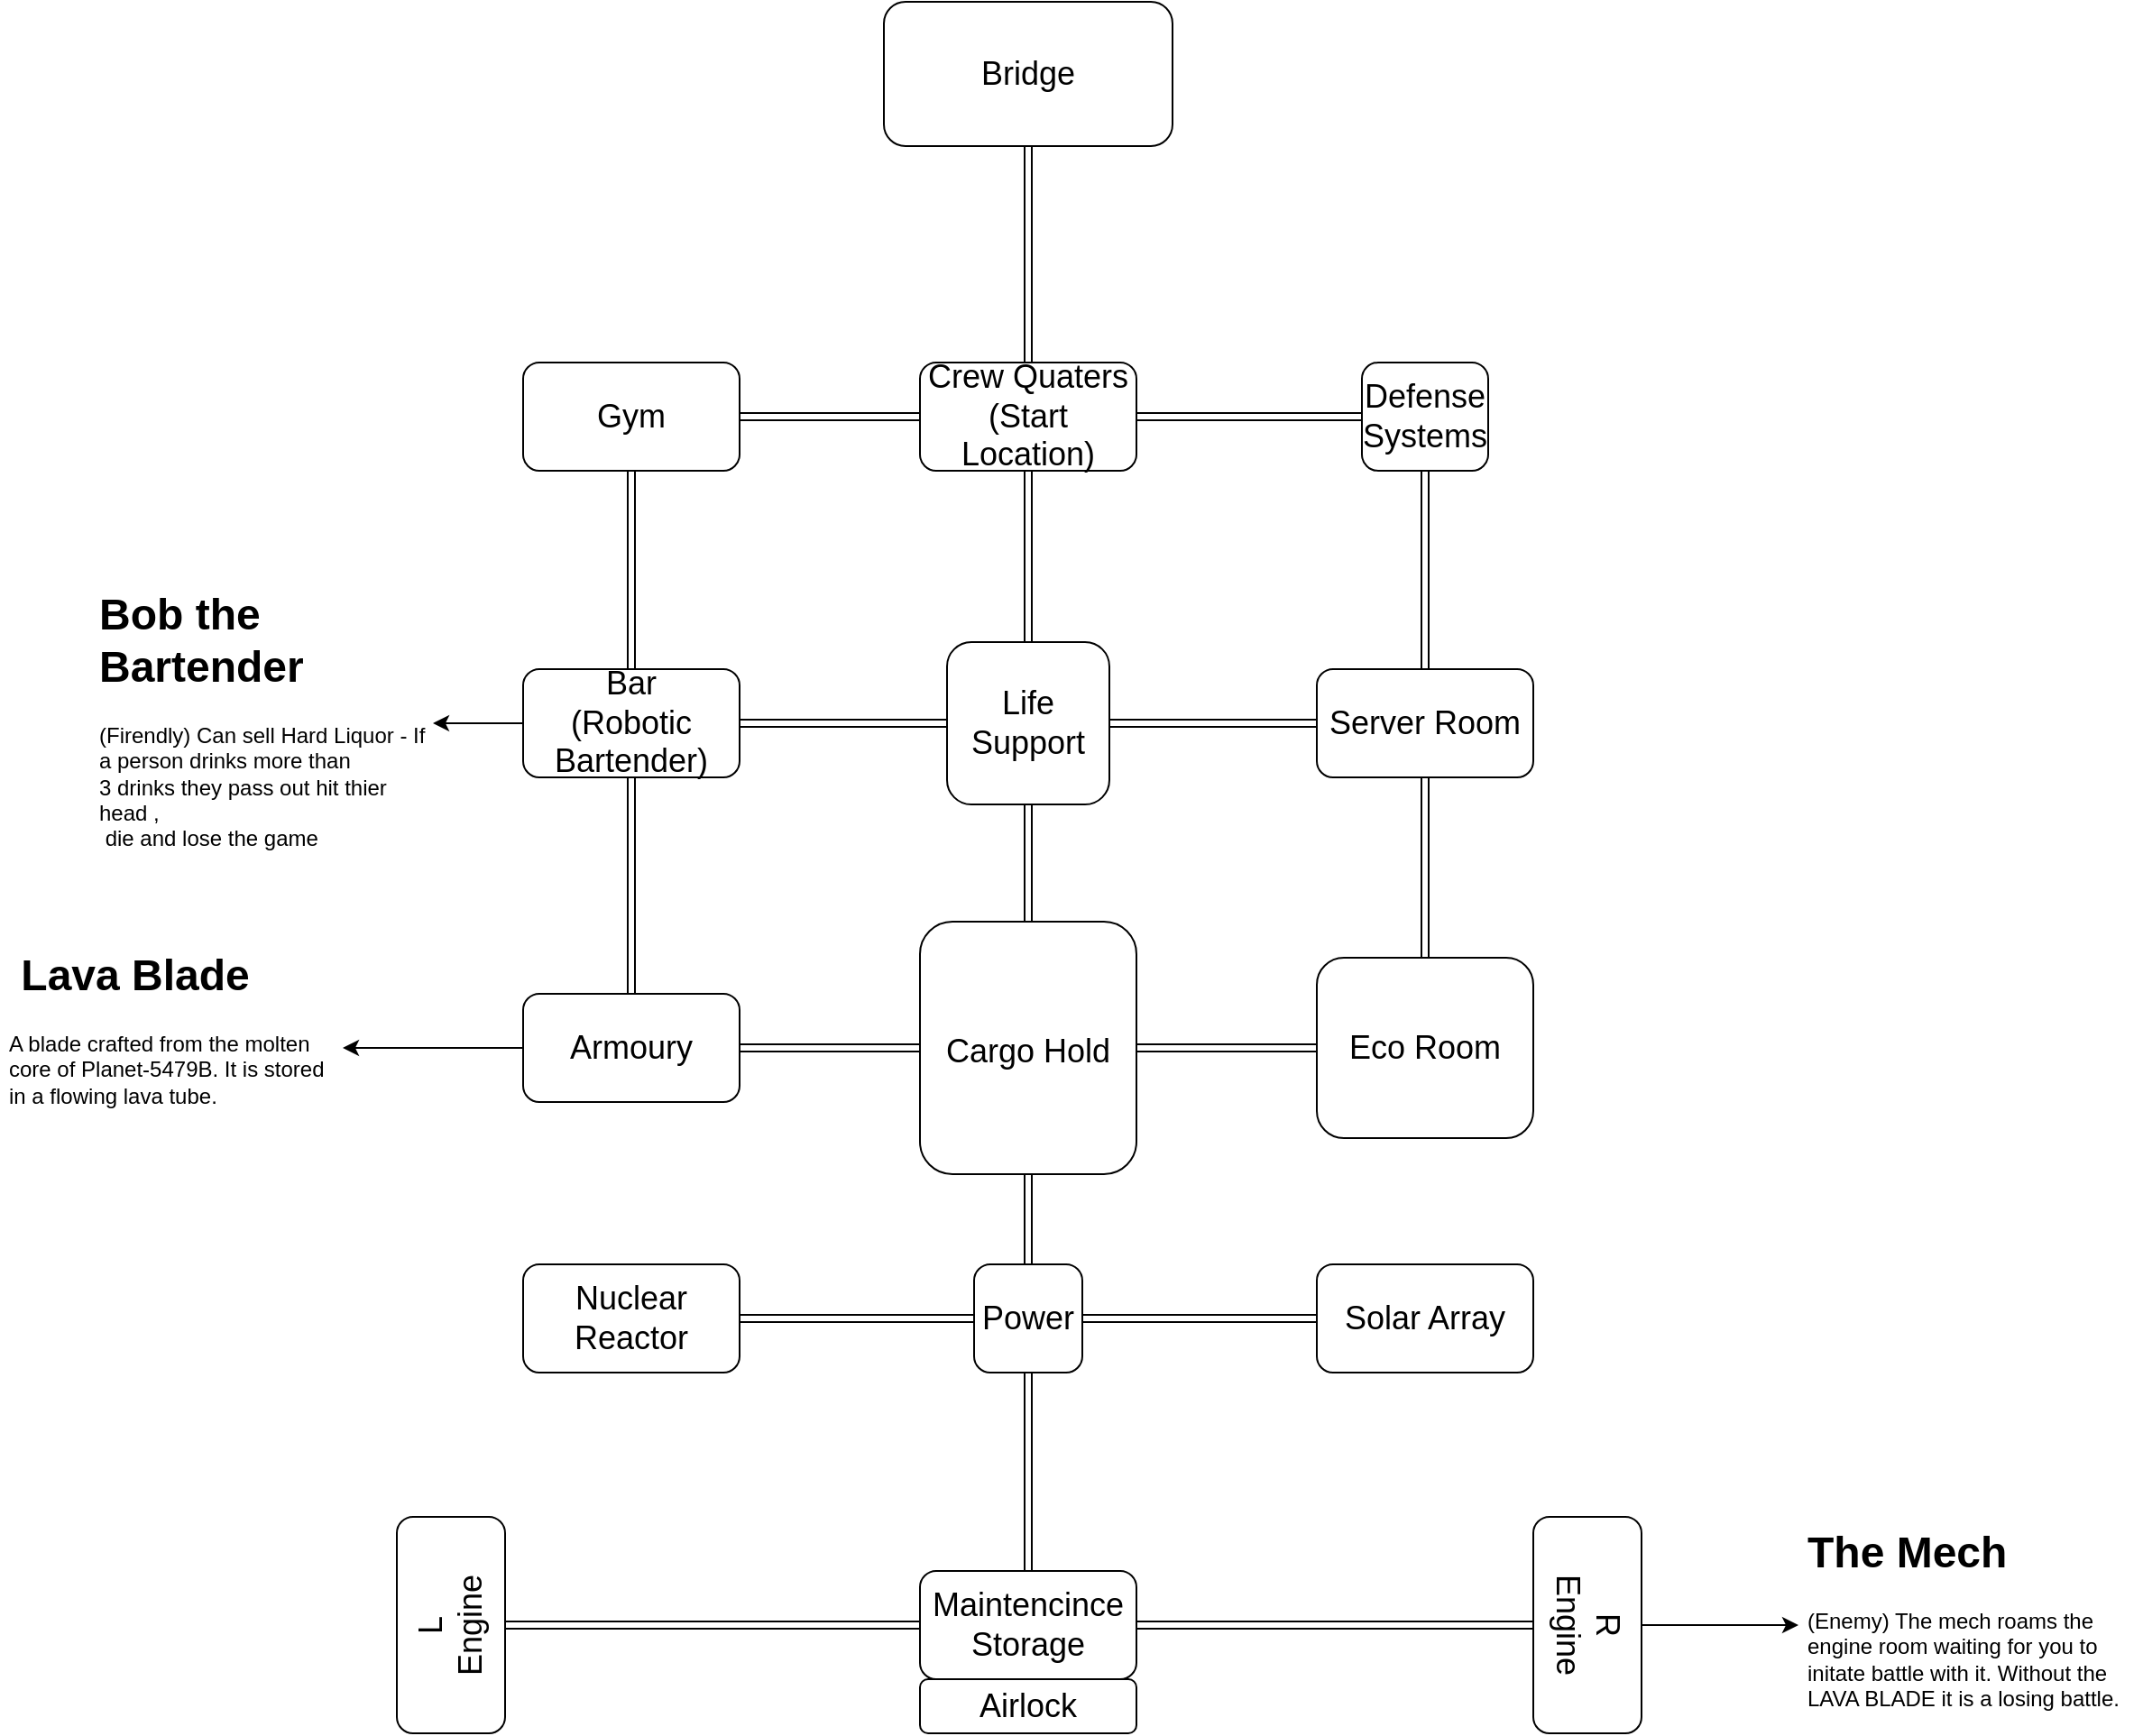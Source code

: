 <mxfile version="20.3.0" type="device"><diagram id="j23g2CPSvfq4U4aHqqEd" name="Page-1"><mxGraphModel dx="2842" dy="1024" grid="1" gridSize="10" guides="1" tooltips="1" connect="1" arrows="1" fold="1" page="1" pageScale="1" pageWidth="827" pageHeight="1169" math="0" shadow="0"><root><mxCell id="0"/><mxCell id="1" parent="0"/><mxCell id="99oIqnYsv9EuBQdwKb6u-18" style="edgeStyle=orthogonalEdgeStyle;shape=link;rounded=0;orthogonalLoop=1;jettySize=auto;html=1;fontSize=18;" parent="1" source="UO2jTOMd5ho7yinw0ZXf-1" target="99oIqnYsv9EuBQdwKb6u-4" edge="1"><mxGeometry relative="1" as="geometry"/></mxCell><mxCell id="UO2jTOMd5ho7yinw0ZXf-1" value="&lt;font style=&quot;font-size: 18px&quot;&gt;Bridge&lt;/font&gt;" style="rounded=1;whiteSpace=wrap;html=1;" parent="1" vertex="1"><mxGeometry x="320" y="40" width="160" height="80" as="geometry"/></mxCell><mxCell id="UO2jTOMd5ho7yinw0ZXf-2" value="&lt;font style=&quot;font-size: 18px&quot;&gt;Cargo Hold&lt;/font&gt;" style="rounded=1;whiteSpace=wrap;html=1;fontSize=24;" parent="1" vertex="1"><mxGeometry x="340" y="550" width="120" height="140" as="geometry"/></mxCell><mxCell id="99oIqnYsv9EuBQdwKb6u-23" style="edgeStyle=orthogonalEdgeStyle;shape=link;rounded=0;orthogonalLoop=1;jettySize=auto;html=1;entryX=1;entryY=0.5;entryDx=0;entryDy=0;fontSize=18;" parent="1" source="UO2jTOMd5ho7yinw0ZXf-4" target="99oIqnYsv9EuBQdwKb6u-4" edge="1"><mxGeometry relative="1" as="geometry"/></mxCell><mxCell id="UO2jTOMd5ho7yinw0ZXf-4" value="Defense Systems" style="rounded=1;whiteSpace=wrap;html=1;fontSize=18;" parent="1" vertex="1"><mxGeometry x="585" y="240" width="70" height="60" as="geometry"/></mxCell><mxCell id="99oIqnYsv9EuBQdwKb6u-8" style="edgeStyle=orthogonalEdgeStyle;shape=link;rounded=0;orthogonalLoop=1;jettySize=auto;html=1;entryX=0.5;entryY=0;entryDx=0;entryDy=0;fontSize=18;" parent="1" source="UO2jTOMd5ho7yinw0ZXf-6" target="UO2jTOMd5ho7yinw0ZXf-2" edge="1"><mxGeometry relative="1" as="geometry"/></mxCell><mxCell id="99oIqnYsv9EuBQdwKb6u-22" style="edgeStyle=orthogonalEdgeStyle;shape=link;rounded=0;orthogonalLoop=1;jettySize=auto;html=1;entryX=0;entryY=0.5;entryDx=0;entryDy=0;fontSize=18;" parent="1" source="UO2jTOMd5ho7yinw0ZXf-6" target="99oIqnYsv9EuBQdwKb6u-7" edge="1"><mxGeometry relative="1" as="geometry"/></mxCell><mxCell id="UO2jTOMd5ho7yinw0ZXf-6" value="Life Support" style="rounded=1;whiteSpace=wrap;html=1;fontSize=18;" parent="1" vertex="1"><mxGeometry x="355" y="395" width="90" height="90" as="geometry"/></mxCell><mxCell id="99oIqnYsv9EuBQdwKb6u-20" style="edgeStyle=orthogonalEdgeStyle;shape=link;rounded=0;orthogonalLoop=1;jettySize=auto;html=1;fontSize=18;" parent="1" source="UO2jTOMd5ho7yinw0ZXf-8" target="99oIqnYsv9EuBQdwKb6u-1" edge="1"><mxGeometry relative="1" as="geometry"/></mxCell><mxCell id="99oIqnYsv9EuBQdwKb6u-21" style="edgeStyle=orthogonalEdgeStyle;shape=link;rounded=0;orthogonalLoop=1;jettySize=auto;html=1;entryX=0;entryY=0.5;entryDx=0;entryDy=0;fontSize=18;" parent="1" source="UO2jTOMd5ho7yinw0ZXf-8" target="UO2jTOMd5ho7yinw0ZXf-6" edge="1"><mxGeometry relative="1" as="geometry"/></mxCell><mxCell id="99oIqnYsv9EuBQdwKb6u-27" style="edgeStyle=orthogonalEdgeStyle;shape=link;rounded=0;orthogonalLoop=1;jettySize=auto;html=1;entryX=0.5;entryY=0;entryDx=0;entryDy=0;fontSize=18;" parent="1" source="UO2jTOMd5ho7yinw0ZXf-8" target="99oIqnYsv9EuBQdwKb6u-26" edge="1"><mxGeometry relative="1" as="geometry"/></mxCell><mxCell id="tWFoiQnoupo0_L4UfqEY-7" style="edgeStyle=orthogonalEdgeStyle;rounded=0;orthogonalLoop=1;jettySize=auto;html=1;entryX=1;entryY=0.5;entryDx=0;entryDy=0;" edge="1" parent="1" source="UO2jTOMd5ho7yinw0ZXf-8" target="tWFoiQnoupo0_L4UfqEY-6"><mxGeometry relative="1" as="geometry"/></mxCell><mxCell id="UO2jTOMd5ho7yinw0ZXf-8" value="Bar&lt;br&gt;(Robotic Bartender)" style="rounded=1;whiteSpace=wrap;html=1;fontSize=18;" parent="1" vertex="1"><mxGeometry x="120" y="410" width="120" height="60" as="geometry"/></mxCell><mxCell id="99oIqnYsv9EuBQdwKb6u-1" value="&lt;font style=&quot;font-size: 18px&quot;&gt;Gym&lt;/font&gt;" style="rounded=1;whiteSpace=wrap;html=1;" parent="1" vertex="1"><mxGeometry x="120" y="240" width="120" height="60" as="geometry"/></mxCell><mxCell id="99oIqnYsv9EuBQdwKb6u-19" style="edgeStyle=orthogonalEdgeStyle;shape=link;rounded=0;orthogonalLoop=1;jettySize=auto;html=1;fontSize=18;entryX=1;entryY=0.5;entryDx=0;entryDy=0;" parent="1" source="99oIqnYsv9EuBQdwKb6u-4" target="99oIqnYsv9EuBQdwKb6u-1" edge="1"><mxGeometry relative="1" as="geometry"><mxPoint x="250.0" y="270" as="targetPoint"/></mxGeometry></mxCell><mxCell id="99oIqnYsv9EuBQdwKb6u-24" style="edgeStyle=orthogonalEdgeStyle;shape=link;rounded=0;orthogonalLoop=1;jettySize=auto;html=1;fontSize=18;" parent="1" source="99oIqnYsv9EuBQdwKb6u-4" target="UO2jTOMd5ho7yinw0ZXf-6" edge="1"><mxGeometry relative="1" as="geometry"/></mxCell><mxCell id="99oIqnYsv9EuBQdwKb6u-4" value="Crew Quaters&lt;br&gt;(Start Location)" style="rounded=1;whiteSpace=wrap;html=1;fontSize=18;" parent="1" vertex="1"><mxGeometry x="340" y="240" width="120" height="60" as="geometry"/></mxCell><mxCell id="99oIqnYsv9EuBQdwKb6u-25" style="edgeStyle=orthogonalEdgeStyle;shape=link;rounded=0;orthogonalLoop=1;jettySize=auto;html=1;fontSize=18;" parent="1" source="99oIqnYsv9EuBQdwKb6u-7" target="UO2jTOMd5ho7yinw0ZXf-4" edge="1"><mxGeometry relative="1" as="geometry"/></mxCell><mxCell id="99oIqnYsv9EuBQdwKb6u-7" value="Server Room" style="rounded=1;whiteSpace=wrap;html=1;fontSize=18;" parent="1" vertex="1"><mxGeometry x="560" y="410" width="120" height="60" as="geometry"/></mxCell><mxCell id="99oIqnYsv9EuBQdwKb6u-10" style="edgeStyle=orthogonalEdgeStyle;shape=link;rounded=0;orthogonalLoop=1;jettySize=auto;html=1;entryX=0.5;entryY=1;entryDx=0;entryDy=0;fontSize=18;" parent="1" source="99oIqnYsv9EuBQdwKb6u-9" target="UO2jTOMd5ho7yinw0ZXf-2" edge="1"><mxGeometry relative="1" as="geometry"/></mxCell><mxCell id="99oIqnYsv9EuBQdwKb6u-9" value="Power" style="rounded=1;whiteSpace=wrap;html=1;fontSize=18;" parent="1" vertex="1"><mxGeometry x="370" y="740" width="60" height="60" as="geometry"/></mxCell><mxCell id="tWFoiQnoupo0_L4UfqEY-12" style="edgeStyle=orthogonalEdgeStyle;rounded=0;orthogonalLoop=1;jettySize=auto;html=1;entryX=0;entryY=0.5;entryDx=0;entryDy=0;" edge="1" parent="1" source="99oIqnYsv9EuBQdwKb6u-11" target="tWFoiQnoupo0_L4UfqEY-11"><mxGeometry relative="1" as="geometry"/></mxCell><mxCell id="99oIqnYsv9EuBQdwKb6u-11" value="R&lt;br&gt;Engine" style="rounded=1;whiteSpace=wrap;html=1;fontSize=18;rotation=90;" parent="1" vertex="1"><mxGeometry x="650" y="910" width="120" height="60" as="geometry"/></mxCell><mxCell id="99oIqnYsv9EuBQdwKb6u-17" style="edgeStyle=orthogonalEdgeStyle;shape=link;rounded=0;orthogonalLoop=1;jettySize=auto;html=1;exitX=0.5;exitY=1;exitDx=0;exitDy=0;entryX=0;entryY=0.5;entryDx=0;entryDy=0;fontSize=18;" parent="1" source="99oIqnYsv9EuBQdwKb6u-12" target="99oIqnYsv9EuBQdwKb6u-13" edge="1"><mxGeometry relative="1" as="geometry"/></mxCell><mxCell id="99oIqnYsv9EuBQdwKb6u-12" value="L&lt;br&gt;Engine" style="rounded=1;whiteSpace=wrap;html=1;fontSize=18;rotation=-90;" parent="1" vertex="1"><mxGeometry x="20" y="910" width="120" height="60" as="geometry"/></mxCell><mxCell id="99oIqnYsv9EuBQdwKb6u-15" style="edgeStyle=orthogonalEdgeStyle;shape=link;rounded=0;orthogonalLoop=1;jettySize=auto;html=1;entryX=0.5;entryY=1;entryDx=0;entryDy=0;fontSize=18;" parent="1" source="99oIqnYsv9EuBQdwKb6u-13" target="99oIqnYsv9EuBQdwKb6u-9" edge="1"><mxGeometry relative="1" as="geometry"/></mxCell><mxCell id="99oIqnYsv9EuBQdwKb6u-16" style="edgeStyle=orthogonalEdgeStyle;shape=link;rounded=0;orthogonalLoop=1;jettySize=auto;html=1;entryX=0.5;entryY=1;entryDx=0;entryDy=0;fontSize=18;" parent="1" source="99oIqnYsv9EuBQdwKb6u-13" target="99oIqnYsv9EuBQdwKb6u-11" edge="1"><mxGeometry relative="1" as="geometry"/></mxCell><mxCell id="99oIqnYsv9EuBQdwKb6u-13" value="Maintencince Storage" style="rounded=1;whiteSpace=wrap;html=1;fontSize=18;" parent="1" vertex="1"><mxGeometry x="340" y="910" width="120" height="60" as="geometry"/></mxCell><mxCell id="99oIqnYsv9EuBQdwKb6u-28" style="edgeStyle=orthogonalEdgeStyle;shape=link;rounded=0;orthogonalLoop=1;jettySize=auto;html=1;entryX=0;entryY=0.5;entryDx=0;entryDy=0;fontSize=18;" parent="1" source="99oIqnYsv9EuBQdwKb6u-26" target="UO2jTOMd5ho7yinw0ZXf-2" edge="1"><mxGeometry relative="1" as="geometry"/></mxCell><mxCell id="tWFoiQnoupo0_L4UfqEY-10" style="edgeStyle=orthogonalEdgeStyle;rounded=0;orthogonalLoop=1;jettySize=auto;html=1;entryX=1;entryY=0.5;entryDx=0;entryDy=0;" edge="1" parent="1" source="99oIqnYsv9EuBQdwKb6u-26" target="tWFoiQnoupo0_L4UfqEY-9"><mxGeometry relative="1" as="geometry"/></mxCell><mxCell id="99oIqnYsv9EuBQdwKb6u-26" value="Armoury" style="rounded=1;whiteSpace=wrap;html=1;fontSize=18;" parent="1" vertex="1"><mxGeometry x="120" y="590" width="120" height="60" as="geometry"/></mxCell><mxCell id="99oIqnYsv9EuBQdwKb6u-30" style="edgeStyle=orthogonalEdgeStyle;shape=link;rounded=0;orthogonalLoop=1;jettySize=auto;html=1;entryX=1;entryY=0.5;entryDx=0;entryDy=0;fontSize=18;" parent="1" source="99oIqnYsv9EuBQdwKb6u-29" target="UO2jTOMd5ho7yinw0ZXf-2" edge="1"><mxGeometry relative="1" as="geometry"/></mxCell><mxCell id="99oIqnYsv9EuBQdwKb6u-31" style="edgeStyle=orthogonalEdgeStyle;shape=link;rounded=0;orthogonalLoop=1;jettySize=auto;html=1;entryX=0.5;entryY=1;entryDx=0;entryDy=0;fontSize=18;" parent="1" source="99oIqnYsv9EuBQdwKb6u-29" target="99oIqnYsv9EuBQdwKb6u-7" edge="1"><mxGeometry relative="1" as="geometry"/></mxCell><mxCell id="99oIqnYsv9EuBQdwKb6u-29" value="Eco Room" style="rounded=1;whiteSpace=wrap;html=1;fontSize=18;" parent="1" vertex="1"><mxGeometry x="560" y="570" width="120" height="100" as="geometry"/></mxCell><mxCell id="99oIqnYsv9EuBQdwKb6u-33" style="edgeStyle=orthogonalEdgeStyle;shape=link;rounded=0;orthogonalLoop=1;jettySize=auto;html=1;entryX=0;entryY=0.5;entryDx=0;entryDy=0;fontSize=18;" parent="1" source="99oIqnYsv9EuBQdwKb6u-32" target="99oIqnYsv9EuBQdwKb6u-9" edge="1"><mxGeometry relative="1" as="geometry"/></mxCell><mxCell id="99oIqnYsv9EuBQdwKb6u-32" value="Nuclear Reactor" style="rounded=1;whiteSpace=wrap;html=1;fontSize=18;" parent="1" vertex="1"><mxGeometry x="120" y="740" width="120" height="60" as="geometry"/></mxCell><mxCell id="99oIqnYsv9EuBQdwKb6u-35" style="edgeStyle=orthogonalEdgeStyle;shape=link;rounded=0;orthogonalLoop=1;jettySize=auto;html=1;entryX=1;entryY=0.5;entryDx=0;entryDy=0;fontSize=18;" parent="1" source="99oIqnYsv9EuBQdwKb6u-34" target="99oIqnYsv9EuBQdwKb6u-9" edge="1"><mxGeometry relative="1" as="geometry"/></mxCell><mxCell id="99oIqnYsv9EuBQdwKb6u-34" value="Solar Array" style="rounded=1;whiteSpace=wrap;html=1;fontSize=18;" parent="1" vertex="1"><mxGeometry x="560" y="740" width="120" height="60" as="geometry"/></mxCell><mxCell id="99oIqnYsv9EuBQdwKb6u-36" value="Airlock" style="rounded=1;whiteSpace=wrap;html=1;fontSize=18;" parent="1" vertex="1"><mxGeometry x="340" y="970" width="120" height="30" as="geometry"/></mxCell><mxCell id="tWFoiQnoupo0_L4UfqEY-6" value="&lt;h1&gt;Bob the Bartender&lt;/h1&gt;&lt;p&gt;&lt;span style=&quot;text-align: center;&quot;&gt;(Firendly) Can sell Hard Liquor - If a person drinks more than&lt;/span&gt;&lt;br style=&quot;text-align: center;&quot;&gt;&lt;span style=&quot;text-align: center;&quot;&gt;3 drinks they pass out hit thier head ,&lt;/span&gt;&lt;br style=&quot;text-align: center;&quot;&gt;&lt;span style=&quot;text-align: center;&quot;&gt;&amp;nbsp;die and lose the game&lt;/span&gt;&lt;br&gt;&lt;/p&gt;" style="text;html=1;strokeColor=none;fillColor=none;spacing=5;spacingTop=-20;whiteSpace=wrap;overflow=hidden;rounded=0;" vertex="1" parent="1"><mxGeometry x="-120" y="360" width="190" height="160" as="geometry"/></mxCell><mxCell id="tWFoiQnoupo0_L4UfqEY-9" value="&lt;h1&gt;&amp;nbsp;Lava Blade&lt;/h1&gt;&lt;p&gt;A blade crafted from the molten core of Planet-5479B. It is stored in a flowing lava tube.&lt;/p&gt;" style="text;html=1;strokeColor=none;fillColor=none;spacing=5;spacingTop=-20;whiteSpace=wrap;overflow=hidden;rounded=0;" vertex="1" parent="1"><mxGeometry x="-170" y="560" width="190" height="120" as="geometry"/></mxCell><mxCell id="tWFoiQnoupo0_L4UfqEY-11" value="&lt;h1&gt;The Mech&lt;/h1&gt;&lt;p&gt;(Enemy) The mech roams the engine room waiting for you to initate battle with it. Without the LAVA BLADE it is a losing battle.&amp;nbsp;&lt;/p&gt;" style="text;html=1;strokeColor=none;fillColor=none;spacing=5;spacingTop=-20;whiteSpace=wrap;overflow=hidden;rounded=0;" vertex="1" parent="1"><mxGeometry x="827" y="880" width="190" height="120" as="geometry"/></mxCell></root></mxGraphModel></diagram></mxfile>